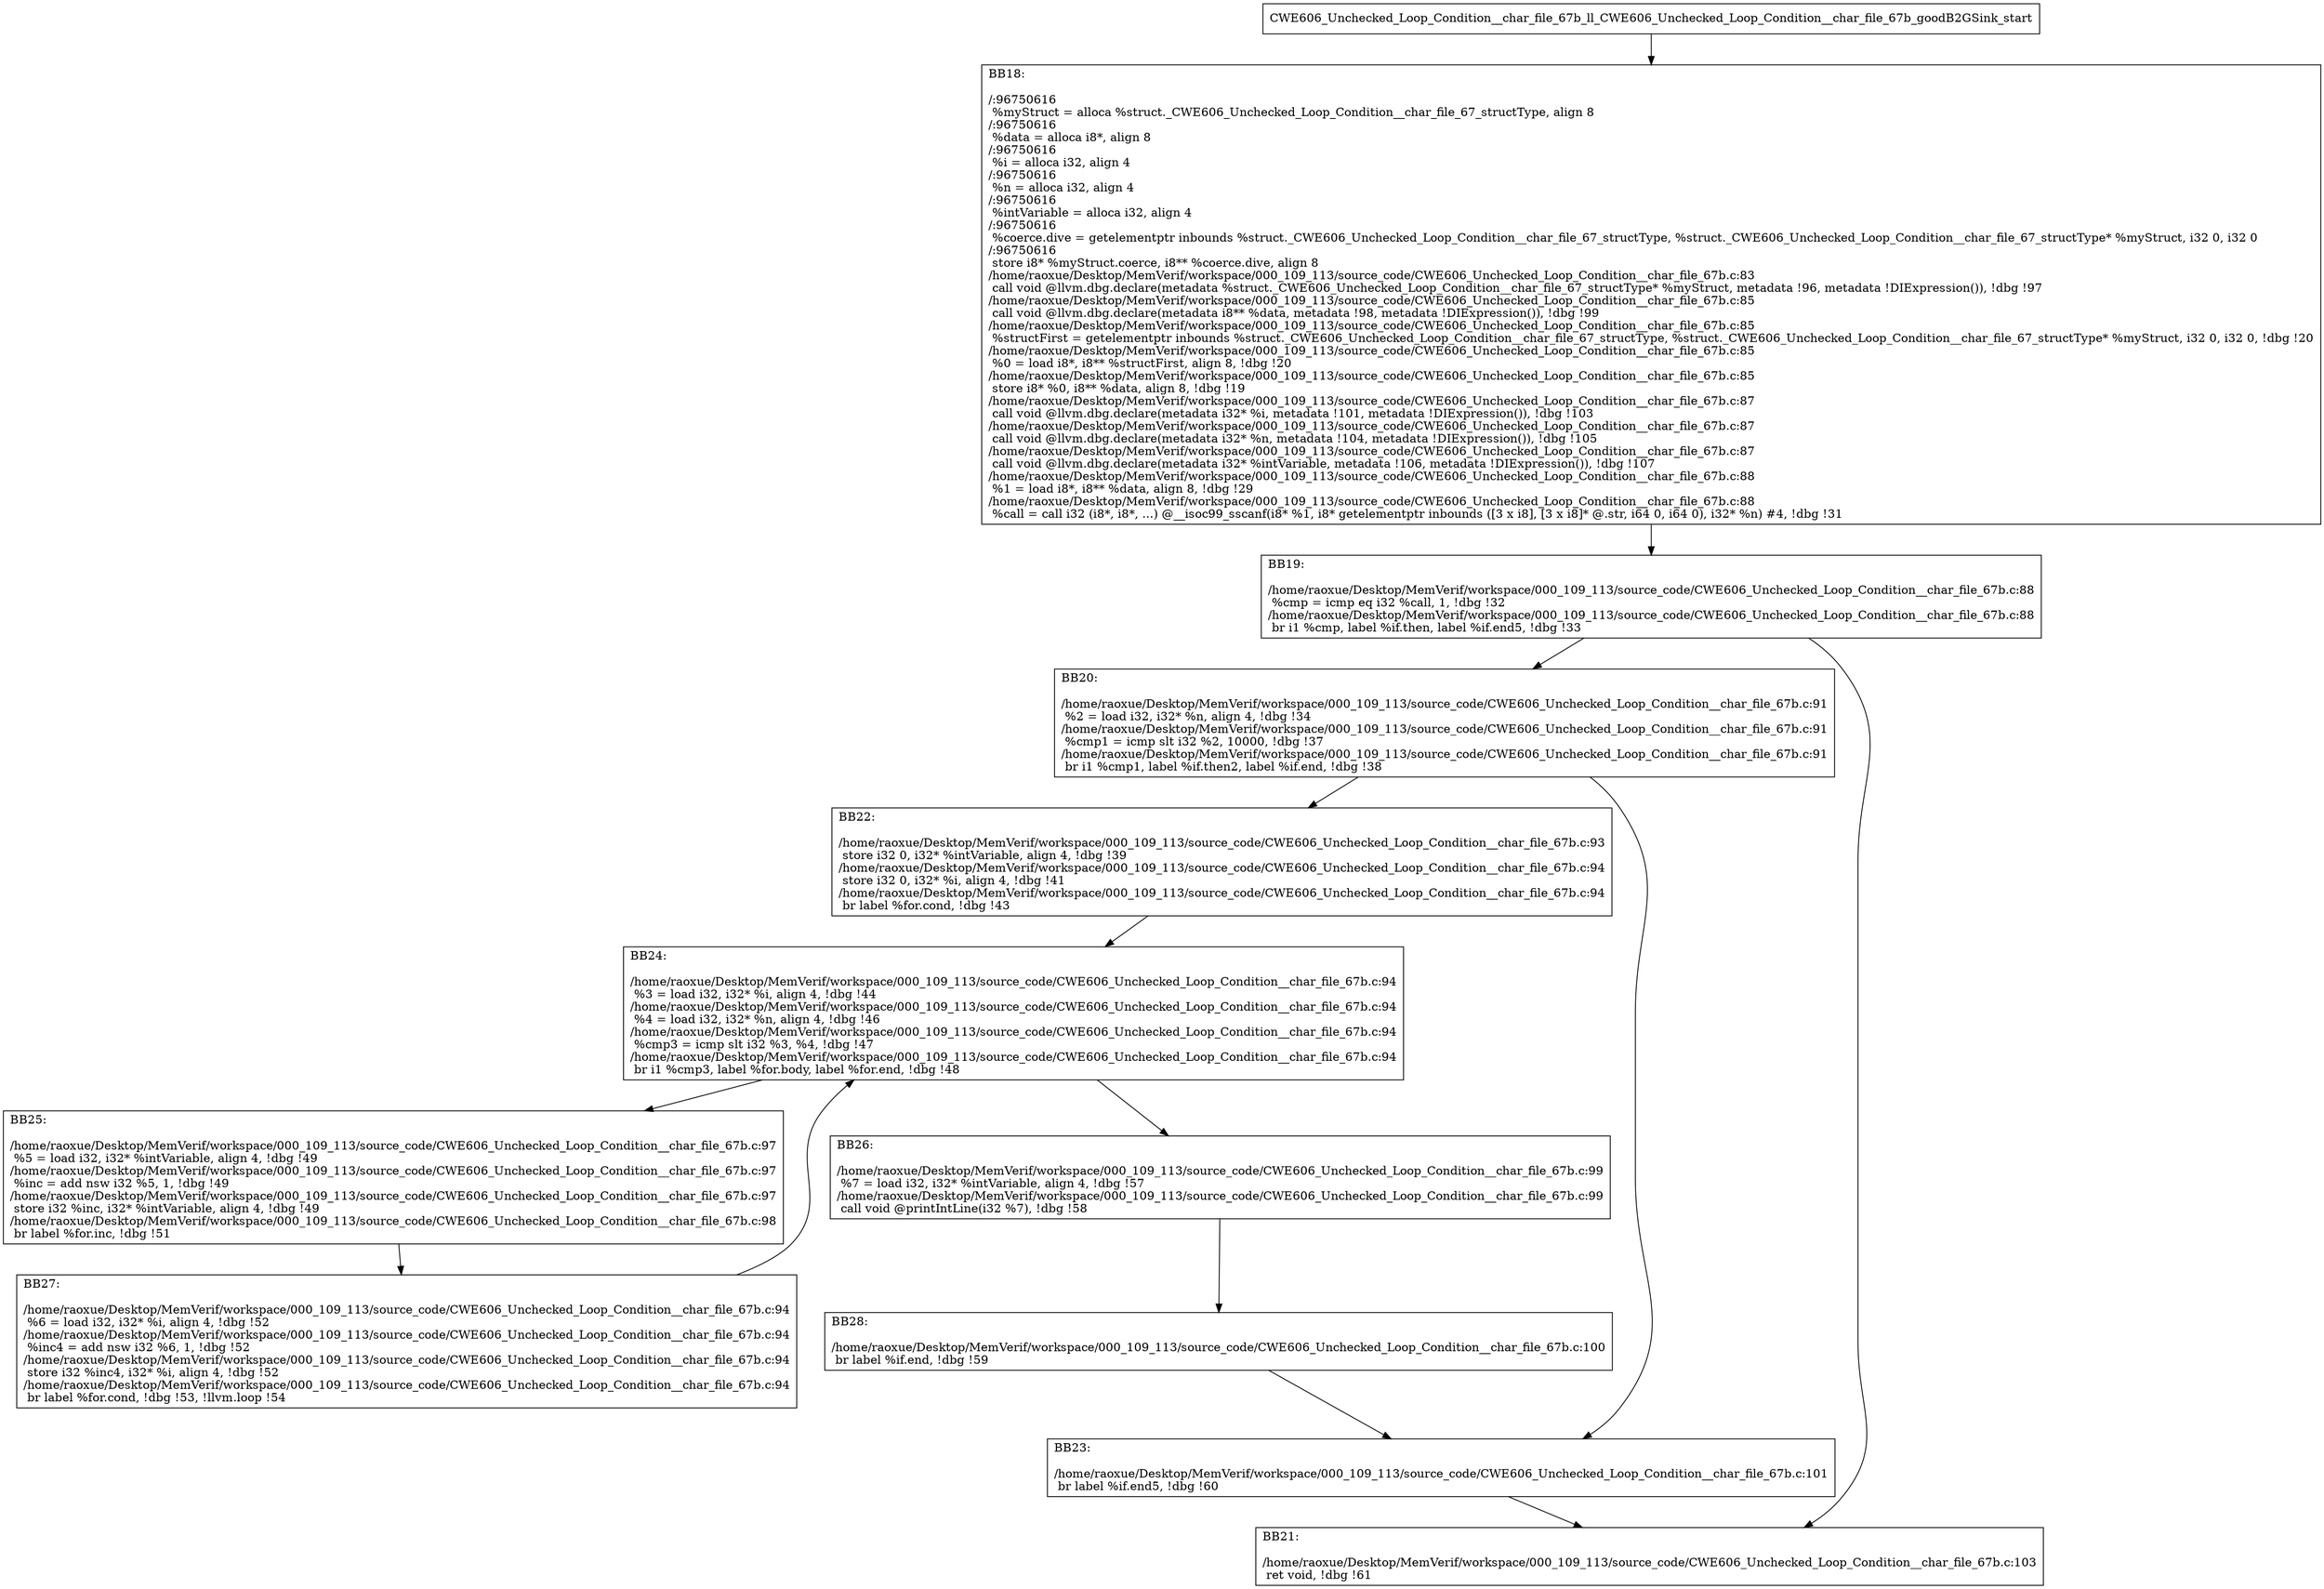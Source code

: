 digraph "CFG for'CWE606_Unchecked_Loop_Condition__char_file_67b_ll_CWE606_Unchecked_Loop_Condition__char_file_67b_goodB2GSink' function" {
	BBCWE606_Unchecked_Loop_Condition__char_file_67b_ll_CWE606_Unchecked_Loop_Condition__char_file_67b_goodB2GSink_start[shape=record,label="{CWE606_Unchecked_Loop_Condition__char_file_67b_ll_CWE606_Unchecked_Loop_Condition__char_file_67b_goodB2GSink_start}"];
	BBCWE606_Unchecked_Loop_Condition__char_file_67b_ll_CWE606_Unchecked_Loop_Condition__char_file_67b_goodB2GSink_start-> CWE606_Unchecked_Loop_Condition__char_file_67b_ll_CWE606_Unchecked_Loop_Condition__char_file_67b_goodB2GSinkBB18;
	CWE606_Unchecked_Loop_Condition__char_file_67b_ll_CWE606_Unchecked_Loop_Condition__char_file_67b_goodB2GSinkBB18 [shape=record, label="{BB18:\l\l/:96750616\l
  %myStruct = alloca %struct._CWE606_Unchecked_Loop_Condition__char_file_67_structType, align 8\l
/:96750616\l
  %data = alloca i8*, align 8\l
/:96750616\l
  %i = alloca i32, align 4\l
/:96750616\l
  %n = alloca i32, align 4\l
/:96750616\l
  %intVariable = alloca i32, align 4\l
/:96750616\l
  %coerce.dive = getelementptr inbounds %struct._CWE606_Unchecked_Loop_Condition__char_file_67_structType, %struct._CWE606_Unchecked_Loop_Condition__char_file_67_structType* %myStruct, i32 0, i32 0\l
/:96750616\l
  store i8* %myStruct.coerce, i8** %coerce.dive, align 8\l
/home/raoxue/Desktop/MemVerif/workspace/000_109_113/source_code/CWE606_Unchecked_Loop_Condition__char_file_67b.c:83\l
  call void @llvm.dbg.declare(metadata %struct._CWE606_Unchecked_Loop_Condition__char_file_67_structType* %myStruct, metadata !96, metadata !DIExpression()), !dbg !97\l
/home/raoxue/Desktop/MemVerif/workspace/000_109_113/source_code/CWE606_Unchecked_Loop_Condition__char_file_67b.c:85\l
  call void @llvm.dbg.declare(metadata i8** %data, metadata !98, metadata !DIExpression()), !dbg !99\l
/home/raoxue/Desktop/MemVerif/workspace/000_109_113/source_code/CWE606_Unchecked_Loop_Condition__char_file_67b.c:85\l
  %structFirst = getelementptr inbounds %struct._CWE606_Unchecked_Loop_Condition__char_file_67_structType, %struct._CWE606_Unchecked_Loop_Condition__char_file_67_structType* %myStruct, i32 0, i32 0, !dbg !20\l
/home/raoxue/Desktop/MemVerif/workspace/000_109_113/source_code/CWE606_Unchecked_Loop_Condition__char_file_67b.c:85\l
  %0 = load i8*, i8** %structFirst, align 8, !dbg !20\l
/home/raoxue/Desktop/MemVerif/workspace/000_109_113/source_code/CWE606_Unchecked_Loop_Condition__char_file_67b.c:85\l
  store i8* %0, i8** %data, align 8, !dbg !19\l
/home/raoxue/Desktop/MemVerif/workspace/000_109_113/source_code/CWE606_Unchecked_Loop_Condition__char_file_67b.c:87\l
  call void @llvm.dbg.declare(metadata i32* %i, metadata !101, metadata !DIExpression()), !dbg !103\l
/home/raoxue/Desktop/MemVerif/workspace/000_109_113/source_code/CWE606_Unchecked_Loop_Condition__char_file_67b.c:87\l
  call void @llvm.dbg.declare(metadata i32* %n, metadata !104, metadata !DIExpression()), !dbg !105\l
/home/raoxue/Desktop/MemVerif/workspace/000_109_113/source_code/CWE606_Unchecked_Loop_Condition__char_file_67b.c:87\l
  call void @llvm.dbg.declare(metadata i32* %intVariable, metadata !106, metadata !DIExpression()), !dbg !107\l
/home/raoxue/Desktop/MemVerif/workspace/000_109_113/source_code/CWE606_Unchecked_Loop_Condition__char_file_67b.c:88\l
  %1 = load i8*, i8** %data, align 8, !dbg !29\l
/home/raoxue/Desktop/MemVerif/workspace/000_109_113/source_code/CWE606_Unchecked_Loop_Condition__char_file_67b.c:88\l
  %call = call i32 (i8*, i8*, ...) @__isoc99_sscanf(i8* %1, i8* getelementptr inbounds ([3 x i8], [3 x i8]* @.str, i64 0, i64 0), i32* %n) #4, !dbg !31\l
}"];
	CWE606_Unchecked_Loop_Condition__char_file_67b_ll_CWE606_Unchecked_Loop_Condition__char_file_67b_goodB2GSinkBB18-> CWE606_Unchecked_Loop_Condition__char_file_67b_ll_CWE606_Unchecked_Loop_Condition__char_file_67b_goodB2GSinkBB19;
	CWE606_Unchecked_Loop_Condition__char_file_67b_ll_CWE606_Unchecked_Loop_Condition__char_file_67b_goodB2GSinkBB19 [shape=record, label="{BB19:\l\l/home/raoxue/Desktop/MemVerif/workspace/000_109_113/source_code/CWE606_Unchecked_Loop_Condition__char_file_67b.c:88\l
  %cmp = icmp eq i32 %call, 1, !dbg !32\l
/home/raoxue/Desktop/MemVerif/workspace/000_109_113/source_code/CWE606_Unchecked_Loop_Condition__char_file_67b.c:88\l
  br i1 %cmp, label %if.then, label %if.end5, !dbg !33\l
}"];
	CWE606_Unchecked_Loop_Condition__char_file_67b_ll_CWE606_Unchecked_Loop_Condition__char_file_67b_goodB2GSinkBB19-> CWE606_Unchecked_Loop_Condition__char_file_67b_ll_CWE606_Unchecked_Loop_Condition__char_file_67b_goodB2GSinkBB20;
	CWE606_Unchecked_Loop_Condition__char_file_67b_ll_CWE606_Unchecked_Loop_Condition__char_file_67b_goodB2GSinkBB19-> CWE606_Unchecked_Loop_Condition__char_file_67b_ll_CWE606_Unchecked_Loop_Condition__char_file_67b_goodB2GSinkBB21;
	CWE606_Unchecked_Loop_Condition__char_file_67b_ll_CWE606_Unchecked_Loop_Condition__char_file_67b_goodB2GSinkBB20 [shape=record, label="{BB20:\l\l/home/raoxue/Desktop/MemVerif/workspace/000_109_113/source_code/CWE606_Unchecked_Loop_Condition__char_file_67b.c:91\l
  %2 = load i32, i32* %n, align 4, !dbg !34\l
/home/raoxue/Desktop/MemVerif/workspace/000_109_113/source_code/CWE606_Unchecked_Loop_Condition__char_file_67b.c:91\l
  %cmp1 = icmp slt i32 %2, 10000, !dbg !37\l
/home/raoxue/Desktop/MemVerif/workspace/000_109_113/source_code/CWE606_Unchecked_Loop_Condition__char_file_67b.c:91\l
  br i1 %cmp1, label %if.then2, label %if.end, !dbg !38\l
}"];
	CWE606_Unchecked_Loop_Condition__char_file_67b_ll_CWE606_Unchecked_Loop_Condition__char_file_67b_goodB2GSinkBB20-> CWE606_Unchecked_Loop_Condition__char_file_67b_ll_CWE606_Unchecked_Loop_Condition__char_file_67b_goodB2GSinkBB22;
	CWE606_Unchecked_Loop_Condition__char_file_67b_ll_CWE606_Unchecked_Loop_Condition__char_file_67b_goodB2GSinkBB20-> CWE606_Unchecked_Loop_Condition__char_file_67b_ll_CWE606_Unchecked_Loop_Condition__char_file_67b_goodB2GSinkBB23;
	CWE606_Unchecked_Loop_Condition__char_file_67b_ll_CWE606_Unchecked_Loop_Condition__char_file_67b_goodB2GSinkBB22 [shape=record, label="{BB22:\l\l/home/raoxue/Desktop/MemVerif/workspace/000_109_113/source_code/CWE606_Unchecked_Loop_Condition__char_file_67b.c:93\l
  store i32 0, i32* %intVariable, align 4, !dbg !39\l
/home/raoxue/Desktop/MemVerif/workspace/000_109_113/source_code/CWE606_Unchecked_Loop_Condition__char_file_67b.c:94\l
  store i32 0, i32* %i, align 4, !dbg !41\l
/home/raoxue/Desktop/MemVerif/workspace/000_109_113/source_code/CWE606_Unchecked_Loop_Condition__char_file_67b.c:94\l
  br label %for.cond, !dbg !43\l
}"];
	CWE606_Unchecked_Loop_Condition__char_file_67b_ll_CWE606_Unchecked_Loop_Condition__char_file_67b_goodB2GSinkBB22-> CWE606_Unchecked_Loop_Condition__char_file_67b_ll_CWE606_Unchecked_Loop_Condition__char_file_67b_goodB2GSinkBB24;
	CWE606_Unchecked_Loop_Condition__char_file_67b_ll_CWE606_Unchecked_Loop_Condition__char_file_67b_goodB2GSinkBB24 [shape=record, label="{BB24:\l\l/home/raoxue/Desktop/MemVerif/workspace/000_109_113/source_code/CWE606_Unchecked_Loop_Condition__char_file_67b.c:94\l
  %3 = load i32, i32* %i, align 4, !dbg !44\l
/home/raoxue/Desktop/MemVerif/workspace/000_109_113/source_code/CWE606_Unchecked_Loop_Condition__char_file_67b.c:94\l
  %4 = load i32, i32* %n, align 4, !dbg !46\l
/home/raoxue/Desktop/MemVerif/workspace/000_109_113/source_code/CWE606_Unchecked_Loop_Condition__char_file_67b.c:94\l
  %cmp3 = icmp slt i32 %3, %4, !dbg !47\l
/home/raoxue/Desktop/MemVerif/workspace/000_109_113/source_code/CWE606_Unchecked_Loop_Condition__char_file_67b.c:94\l
  br i1 %cmp3, label %for.body, label %for.end, !dbg !48\l
}"];
	CWE606_Unchecked_Loop_Condition__char_file_67b_ll_CWE606_Unchecked_Loop_Condition__char_file_67b_goodB2GSinkBB24-> CWE606_Unchecked_Loop_Condition__char_file_67b_ll_CWE606_Unchecked_Loop_Condition__char_file_67b_goodB2GSinkBB25;
	CWE606_Unchecked_Loop_Condition__char_file_67b_ll_CWE606_Unchecked_Loop_Condition__char_file_67b_goodB2GSinkBB24-> CWE606_Unchecked_Loop_Condition__char_file_67b_ll_CWE606_Unchecked_Loop_Condition__char_file_67b_goodB2GSinkBB26;
	CWE606_Unchecked_Loop_Condition__char_file_67b_ll_CWE606_Unchecked_Loop_Condition__char_file_67b_goodB2GSinkBB25 [shape=record, label="{BB25:\l\l/home/raoxue/Desktop/MemVerif/workspace/000_109_113/source_code/CWE606_Unchecked_Loop_Condition__char_file_67b.c:97\l
  %5 = load i32, i32* %intVariable, align 4, !dbg !49\l
/home/raoxue/Desktop/MemVerif/workspace/000_109_113/source_code/CWE606_Unchecked_Loop_Condition__char_file_67b.c:97\l
  %inc = add nsw i32 %5, 1, !dbg !49\l
/home/raoxue/Desktop/MemVerif/workspace/000_109_113/source_code/CWE606_Unchecked_Loop_Condition__char_file_67b.c:97\l
  store i32 %inc, i32* %intVariable, align 4, !dbg !49\l
/home/raoxue/Desktop/MemVerif/workspace/000_109_113/source_code/CWE606_Unchecked_Loop_Condition__char_file_67b.c:98\l
  br label %for.inc, !dbg !51\l
}"];
	CWE606_Unchecked_Loop_Condition__char_file_67b_ll_CWE606_Unchecked_Loop_Condition__char_file_67b_goodB2GSinkBB25-> CWE606_Unchecked_Loop_Condition__char_file_67b_ll_CWE606_Unchecked_Loop_Condition__char_file_67b_goodB2GSinkBB27;
	CWE606_Unchecked_Loop_Condition__char_file_67b_ll_CWE606_Unchecked_Loop_Condition__char_file_67b_goodB2GSinkBB27 [shape=record, label="{BB27:\l\l/home/raoxue/Desktop/MemVerif/workspace/000_109_113/source_code/CWE606_Unchecked_Loop_Condition__char_file_67b.c:94\l
  %6 = load i32, i32* %i, align 4, !dbg !52\l
/home/raoxue/Desktop/MemVerif/workspace/000_109_113/source_code/CWE606_Unchecked_Loop_Condition__char_file_67b.c:94\l
  %inc4 = add nsw i32 %6, 1, !dbg !52\l
/home/raoxue/Desktop/MemVerif/workspace/000_109_113/source_code/CWE606_Unchecked_Loop_Condition__char_file_67b.c:94\l
  store i32 %inc4, i32* %i, align 4, !dbg !52\l
/home/raoxue/Desktop/MemVerif/workspace/000_109_113/source_code/CWE606_Unchecked_Loop_Condition__char_file_67b.c:94\l
  br label %for.cond, !dbg !53, !llvm.loop !54\l
}"];
	CWE606_Unchecked_Loop_Condition__char_file_67b_ll_CWE606_Unchecked_Loop_Condition__char_file_67b_goodB2GSinkBB27-> CWE606_Unchecked_Loop_Condition__char_file_67b_ll_CWE606_Unchecked_Loop_Condition__char_file_67b_goodB2GSinkBB24;
	CWE606_Unchecked_Loop_Condition__char_file_67b_ll_CWE606_Unchecked_Loop_Condition__char_file_67b_goodB2GSinkBB26 [shape=record, label="{BB26:\l\l/home/raoxue/Desktop/MemVerif/workspace/000_109_113/source_code/CWE606_Unchecked_Loop_Condition__char_file_67b.c:99\l
  %7 = load i32, i32* %intVariable, align 4, !dbg !57\l
/home/raoxue/Desktop/MemVerif/workspace/000_109_113/source_code/CWE606_Unchecked_Loop_Condition__char_file_67b.c:99\l
  call void @printIntLine(i32 %7), !dbg !58\l
}"];
	CWE606_Unchecked_Loop_Condition__char_file_67b_ll_CWE606_Unchecked_Loop_Condition__char_file_67b_goodB2GSinkBB26-> CWE606_Unchecked_Loop_Condition__char_file_67b_ll_CWE606_Unchecked_Loop_Condition__char_file_67b_goodB2GSinkBB28;
	CWE606_Unchecked_Loop_Condition__char_file_67b_ll_CWE606_Unchecked_Loop_Condition__char_file_67b_goodB2GSinkBB28 [shape=record, label="{BB28:\l\l/home/raoxue/Desktop/MemVerif/workspace/000_109_113/source_code/CWE606_Unchecked_Loop_Condition__char_file_67b.c:100\l
  br label %if.end, !dbg !59\l
}"];
	CWE606_Unchecked_Loop_Condition__char_file_67b_ll_CWE606_Unchecked_Loop_Condition__char_file_67b_goodB2GSinkBB28-> CWE606_Unchecked_Loop_Condition__char_file_67b_ll_CWE606_Unchecked_Loop_Condition__char_file_67b_goodB2GSinkBB23;
	CWE606_Unchecked_Loop_Condition__char_file_67b_ll_CWE606_Unchecked_Loop_Condition__char_file_67b_goodB2GSinkBB23 [shape=record, label="{BB23:\l\l/home/raoxue/Desktop/MemVerif/workspace/000_109_113/source_code/CWE606_Unchecked_Loop_Condition__char_file_67b.c:101\l
  br label %if.end5, !dbg !60\l
}"];
	CWE606_Unchecked_Loop_Condition__char_file_67b_ll_CWE606_Unchecked_Loop_Condition__char_file_67b_goodB2GSinkBB23-> CWE606_Unchecked_Loop_Condition__char_file_67b_ll_CWE606_Unchecked_Loop_Condition__char_file_67b_goodB2GSinkBB21;
	CWE606_Unchecked_Loop_Condition__char_file_67b_ll_CWE606_Unchecked_Loop_Condition__char_file_67b_goodB2GSinkBB21 [shape=record, label="{BB21:\l\l/home/raoxue/Desktop/MemVerif/workspace/000_109_113/source_code/CWE606_Unchecked_Loop_Condition__char_file_67b.c:103\l
  ret void, !dbg !61\l
}"];
}
